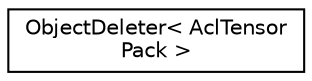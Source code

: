 digraph "Graphical Class Hierarchy"
{
 // LATEX_PDF_SIZE
  edge [fontname="Helvetica",fontsize="10",labelfontname="Helvetica",labelfontsize="10"];
  node [fontname="Helvetica",fontsize="10",shape=record];
  rankdir="LR";
  Node0 [label="ObjectDeleter\< AclTensor\lPack \>",height=0.2,width=0.4,color="black", fillcolor="white", style="filled",URL="$structacl_1_1detail_1_1_object_deleter_3_01_acl_tensor_pack_01_4.xhtml",tooltip=" "];
}

